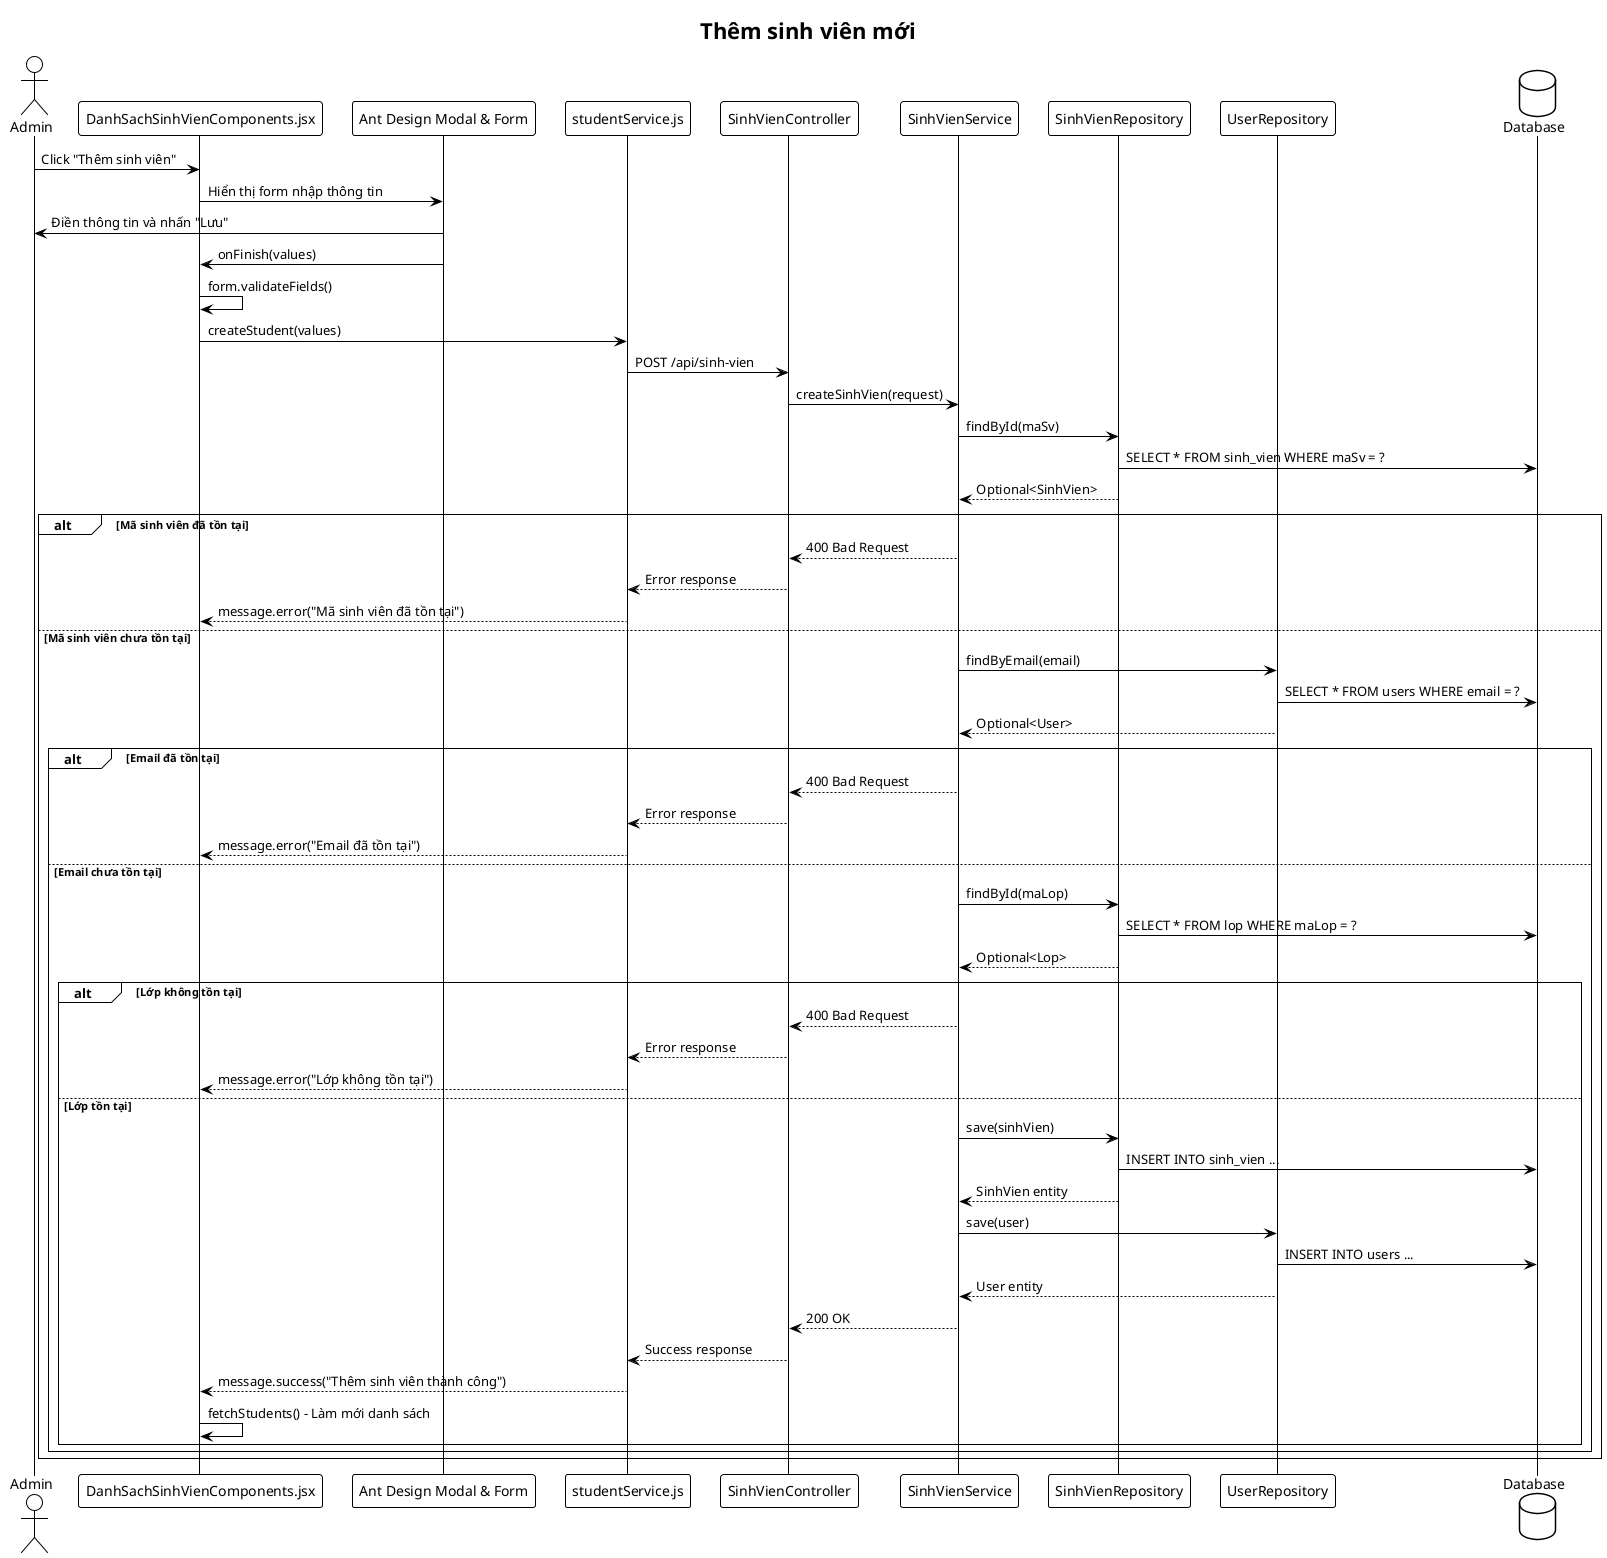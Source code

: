 @startuml
!theme plain
title Thêm sinh viên mới

actor "Admin" as admin
participant "DanhSachSinhVienComponents.jsx" as component
participant "Ant Design Modal & Form" as modal
participant "studentService.js" as studentService
participant "SinhVienController" as controller
participant "SinhVienService" as service
participant "SinhVienRepository" as repository
participant "UserRepository" as userRepository
database "Database" as db

admin -> component: Click "Thêm sinh viên"
component -> modal: Hiển thị form nhập thông tin
modal -> admin: Điền thông tin và nhấn "Lưu"
modal -> component: onFinish(values)
component -> component: form.validateFields()
component -> studentService: createStudent(values)
studentService -> controller: POST /api/sinh-vien
controller -> service: createSinhVien(request)
service -> repository: findById(maSv)
repository -> db: SELECT * FROM sinh_vien WHERE maSv = ?
repository --> service: Optional<SinhVien>
alt Mã sinh viên đã tồn tại
    service --> controller: 400 Bad Request
    controller --> studentService: Error response
    studentService --> component: message.error("Mã sinh viên đã tồn tại")
else Mã sinh viên chưa tồn tại
    service -> userRepository: findByEmail(email)
    userRepository -> db: SELECT * FROM users WHERE email = ?
    userRepository --> service: Optional<User>
    alt Email đã tồn tại
        service --> controller: 400 Bad Request
        controller --> studentService: Error response
        studentService --> component: message.error("Email đã tồn tại")
    else Email chưa tồn tại
        service -> repository: findById(maLop)
        repository -> db: SELECT * FROM lop WHERE maLop = ?
        repository --> service: Optional<Lop>
        alt Lớp không tồn tại
            service --> controller: 400 Bad Request
            controller --> studentService: Error response
            studentService --> component: message.error("Lớp không tồn tại")
        else Lớp tồn tại
            service -> repository: save(sinhVien)
            repository -> db: INSERT INTO sinh_vien ...
            repository --> service: SinhVien entity
            service -> userRepository: save(user)
            userRepository -> db: INSERT INTO users ...
            userRepository --> service: User entity
            service --> controller: 200 OK
            controller --> studentService: Success response
            studentService --> component: message.success("Thêm sinh viên thành công")
            component -> component: fetchStudents() - Làm mới danh sách
        end
    end
end
@enduml 